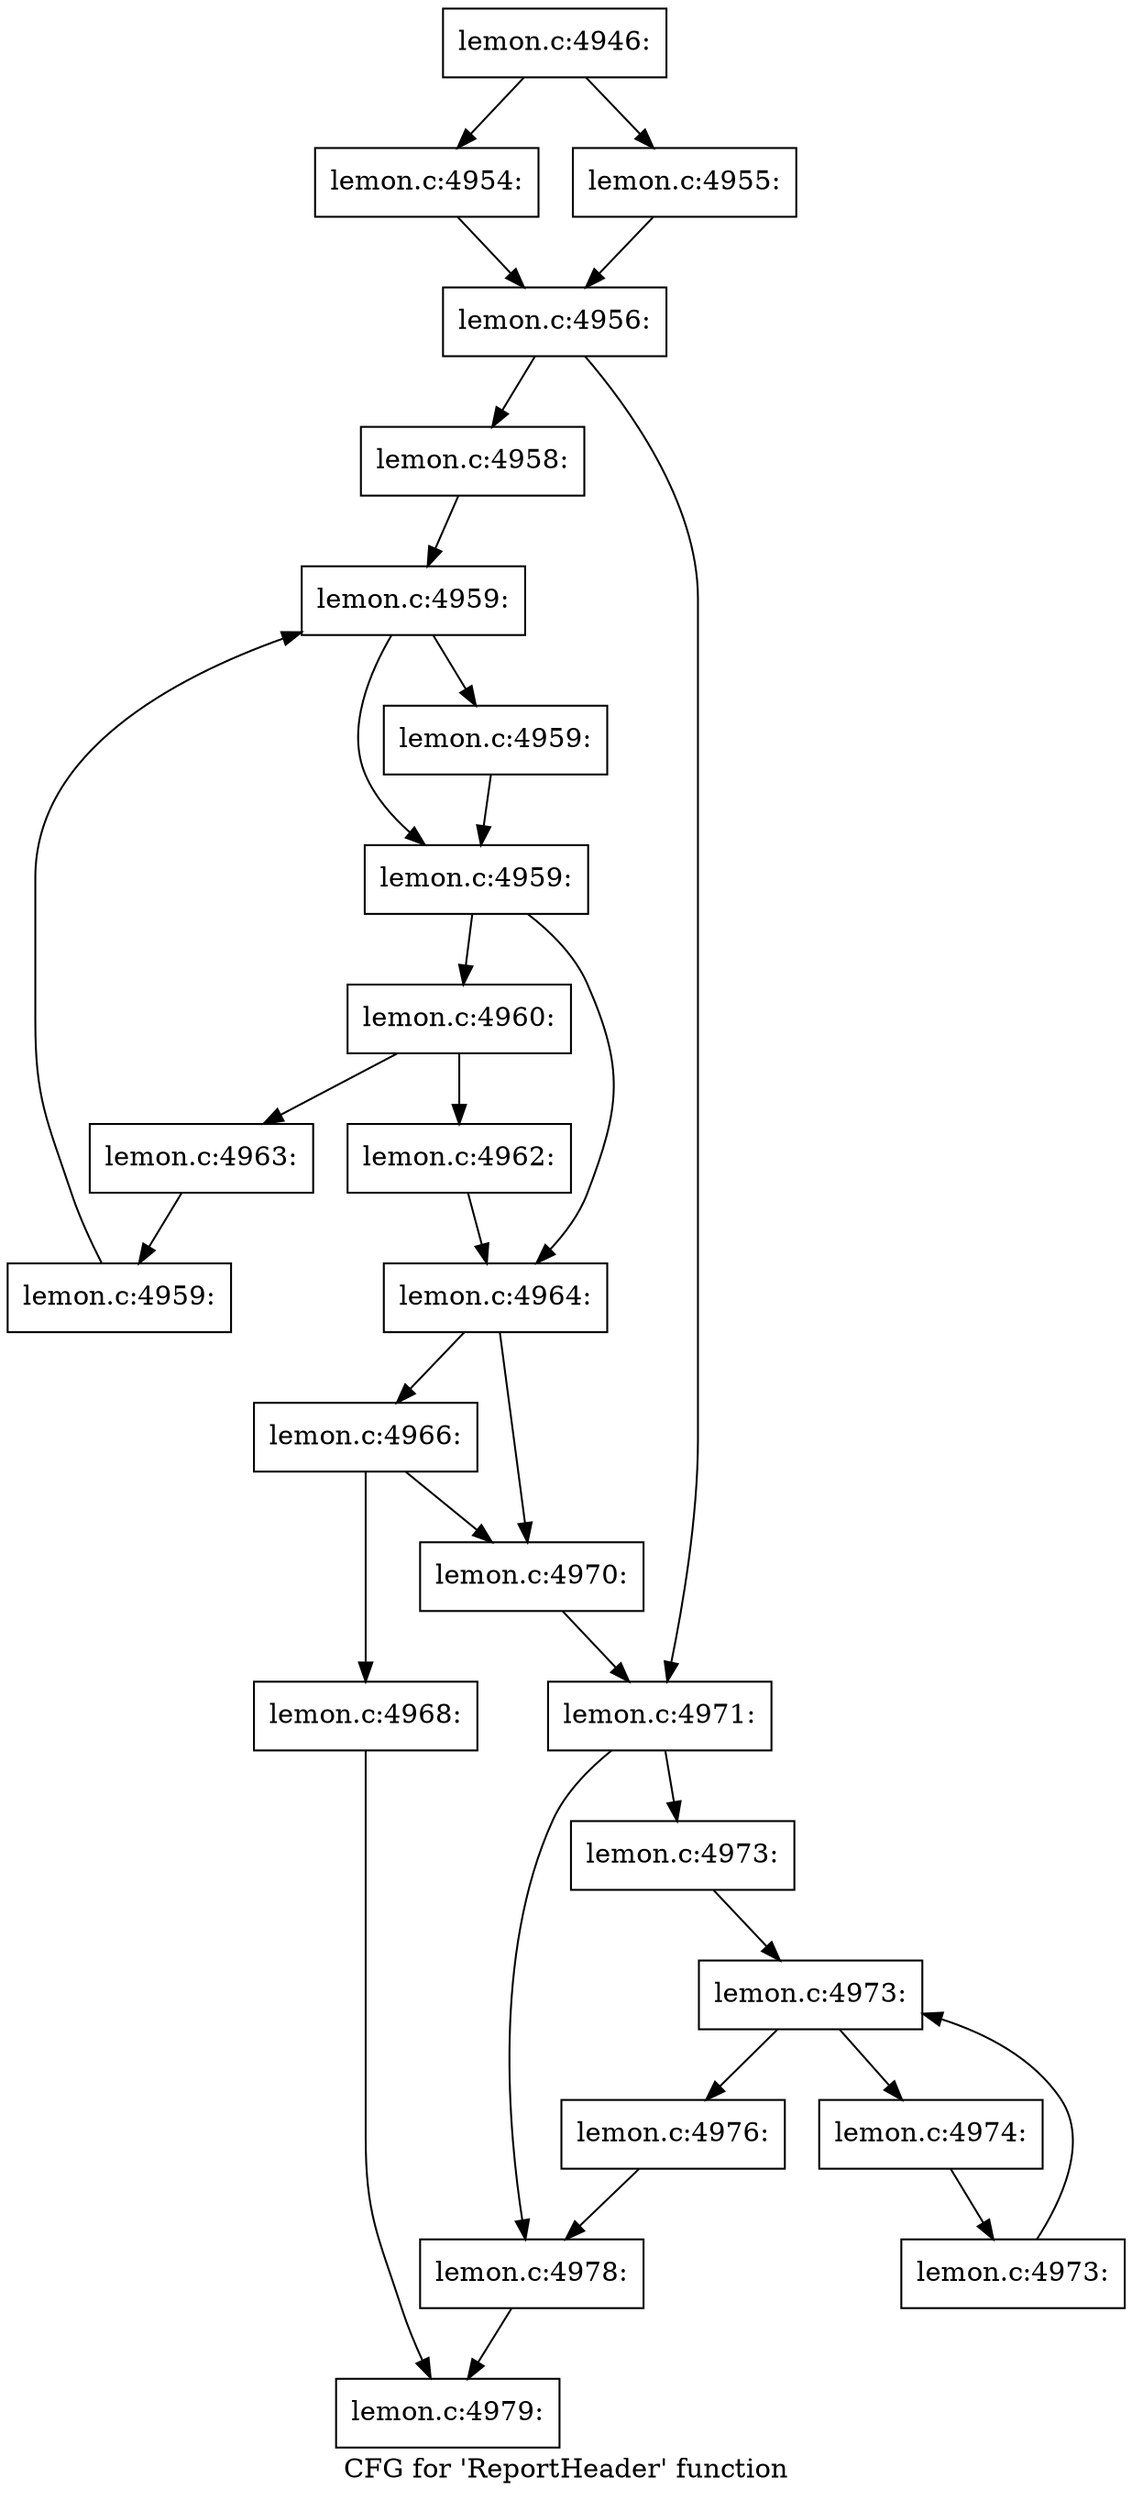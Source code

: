 digraph "CFG for 'ReportHeader' function" {
	label="CFG for 'ReportHeader' function";

	Node0x562565564c50 [shape=record,label="{lemon.c:4946:}"];
	Node0x562565564c50 -> Node0x5625656234e0;
	Node0x562565564c50 -> Node0x562565623580;
	Node0x5625656234e0 [shape=record,label="{lemon.c:4954:}"];
	Node0x5625656234e0 -> Node0x562565623530;
	Node0x562565623580 [shape=record,label="{lemon.c:4955:}"];
	Node0x562565623580 -> Node0x562565623530;
	Node0x562565623530 [shape=record,label="{lemon.c:4956:}"];
	Node0x562565623530 -> Node0x5625656241d0;
	Node0x562565623530 -> Node0x562565624220;
	Node0x5625656241d0 [shape=record,label="{lemon.c:4958:}"];
	Node0x5625656241d0 -> Node0x562565624990;
	Node0x562565624990 [shape=record,label="{lemon.c:4959:}"];
	Node0x562565624990 -> Node0x562565624c80;
	Node0x562565624990 -> Node0x562565624c30;
	Node0x562565624c80 [shape=record,label="{lemon.c:4959:}"];
	Node0x562565624c80 -> Node0x562565624c30;
	Node0x562565624c30 [shape=record,label="{lemon.c:4959:}"];
	Node0x562565624c30 -> Node0x562565624bb0;
	Node0x562565624c30 -> Node0x5625656247e0;
	Node0x562565624bb0 [shape=record,label="{lemon.c:4960:}"];
	Node0x562565624bb0 -> Node0x5625656260d0;
	Node0x562565624bb0 -> Node0x5625656261c0;
	Node0x5625656260d0 [shape=record,label="{lemon.c:4962:}"];
	Node0x5625656260d0 -> Node0x5625656247e0;
	Node0x5625656261c0 [shape=record,label="{lemon.c:4963:}"];
	Node0x5625656261c0 -> Node0x562565624b20;
	Node0x562565624b20 [shape=record,label="{lemon.c:4959:}"];
	Node0x562565624b20 -> Node0x562565624990;
	Node0x5625656247e0 [shape=record,label="{lemon.c:4964:}"];
	Node0x5625656247e0 -> Node0x5625656275c0;
	Node0x5625656247e0 -> Node0x562565627570;
	Node0x5625656275c0 [shape=record,label="{lemon.c:4966:}"];
	Node0x5625656275c0 -> Node0x562565627240;
	Node0x5625656275c0 -> Node0x562565627570;
	Node0x562565627240 [shape=record,label="{lemon.c:4968:}"];
	Node0x562565627240 -> Node0x562565564d60;
	Node0x562565627570 [shape=record,label="{lemon.c:4970:}"];
	Node0x562565627570 -> Node0x562565624220;
	Node0x562565624220 [shape=record,label="{lemon.c:4971:}"];
	Node0x562565624220 -> Node0x562565627f90;
	Node0x562565624220 -> Node0x562565627fe0;
	Node0x562565627f90 [shape=record,label="{lemon.c:4973:}"];
	Node0x562565627f90 -> Node0x5625656283f0;
	Node0x5625656283f0 [shape=record,label="{lemon.c:4973:}"];
	Node0x5625656283f0 -> Node0x562565628530;
	Node0x5625656283f0 -> Node0x562565628240;
	Node0x562565628530 [shape=record,label="{lemon.c:4974:}"];
	Node0x562565628530 -> Node0x5625656284a0;
	Node0x5625656284a0 [shape=record,label="{lemon.c:4973:}"];
	Node0x5625656284a0 -> Node0x5625656283f0;
	Node0x562565628240 [shape=record,label="{lemon.c:4976:}"];
	Node0x562565628240 -> Node0x562565627fe0;
	Node0x562565627fe0 [shape=record,label="{lemon.c:4978:}"];
	Node0x562565627fe0 -> Node0x562565564d60;
	Node0x562565564d60 [shape=record,label="{lemon.c:4979:}"];
}
